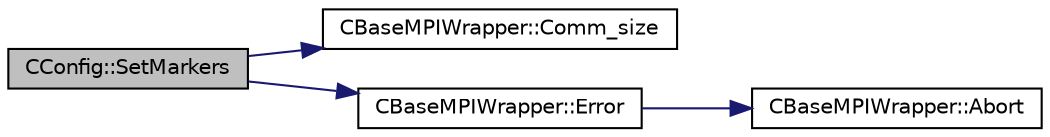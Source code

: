 digraph "CConfig::SetMarkers"
{
  edge [fontname="Helvetica",fontsize="10",labelfontname="Helvetica",labelfontsize="10"];
  node [fontname="Helvetica",fontsize="10",shape=record];
  rankdir="LR";
  Node14988 [label="CConfig::SetMarkers",height=0.2,width=0.4,color="black", fillcolor="grey75", style="filled", fontcolor="black"];
  Node14988 -> Node14989 [color="midnightblue",fontsize="10",style="solid",fontname="Helvetica"];
  Node14989 [label="CBaseMPIWrapper::Comm_size",height=0.2,width=0.4,color="black", fillcolor="white", style="filled",URL="$class_c_base_m_p_i_wrapper.html#ad6d1d2360f72e61aa0ac75b66e71fa78"];
  Node14988 -> Node14990 [color="midnightblue",fontsize="10",style="solid",fontname="Helvetica"];
  Node14990 [label="CBaseMPIWrapper::Error",height=0.2,width=0.4,color="black", fillcolor="white", style="filled",URL="$class_c_base_m_p_i_wrapper.html#a04457c47629bda56704e6a8804833eeb"];
  Node14990 -> Node14991 [color="midnightblue",fontsize="10",style="solid",fontname="Helvetica"];
  Node14991 [label="CBaseMPIWrapper::Abort",height=0.2,width=0.4,color="black", fillcolor="white", style="filled",URL="$class_c_base_m_p_i_wrapper.html#a21ef5681e2acb532d345e9bab173ef07"];
}

